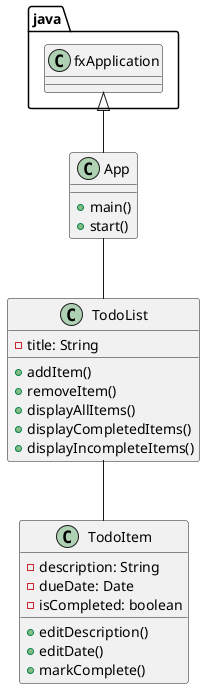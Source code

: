 @startuml
'https://plantuml.com/class-diagram

class App {
    +main()
    +start()
}
class TodoList {
    'must hold 100 individual items
    -title: String

    +addItem()
    +removeItem()
    +displayAllItems()
    +displayCompletedItems()
    +displayIncompleteItems()
}

class TodoItem {
    -description: String
    -dueDate: Date
    -isCompleted: boolean

    +editDescription()
    +editDate()
    +markComplete()
}

java.fxApplication <|-- App
App -- TodoList
TodoList -- TodoItem
@enduml